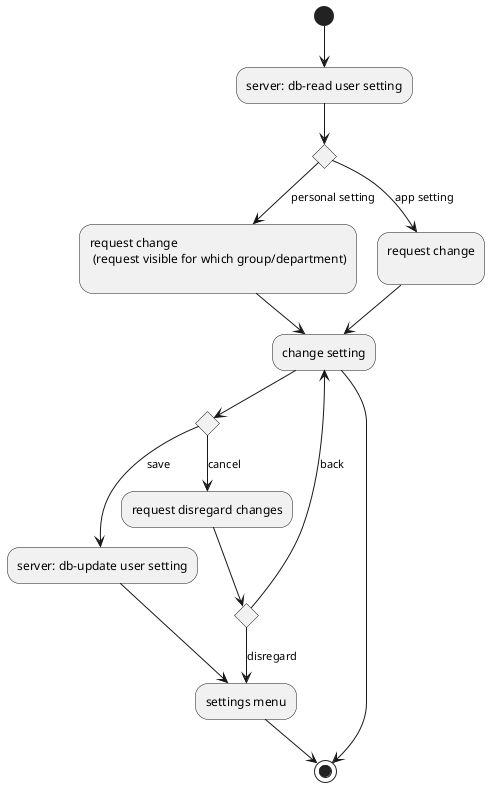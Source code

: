 @startuml
(*)  --> "server: db-read user setting"
if "" then
    --> [personal setting] "request change\n (request visible for which group/department)\n"
    --> "change setting"
else
    --> [app setting] "request change\n"
Endif
--> "change setting"
if "" then
    --> [save] "server: db-update user setting"
    --> "settings menu"
else
    --> [cancel] "request disregard changes"
    if "" then
        --> [disregard] "settings menu"
        --> (*)
    else
        --> [back] "change setting"
    Endif
Endif
-->(*)
@enduml